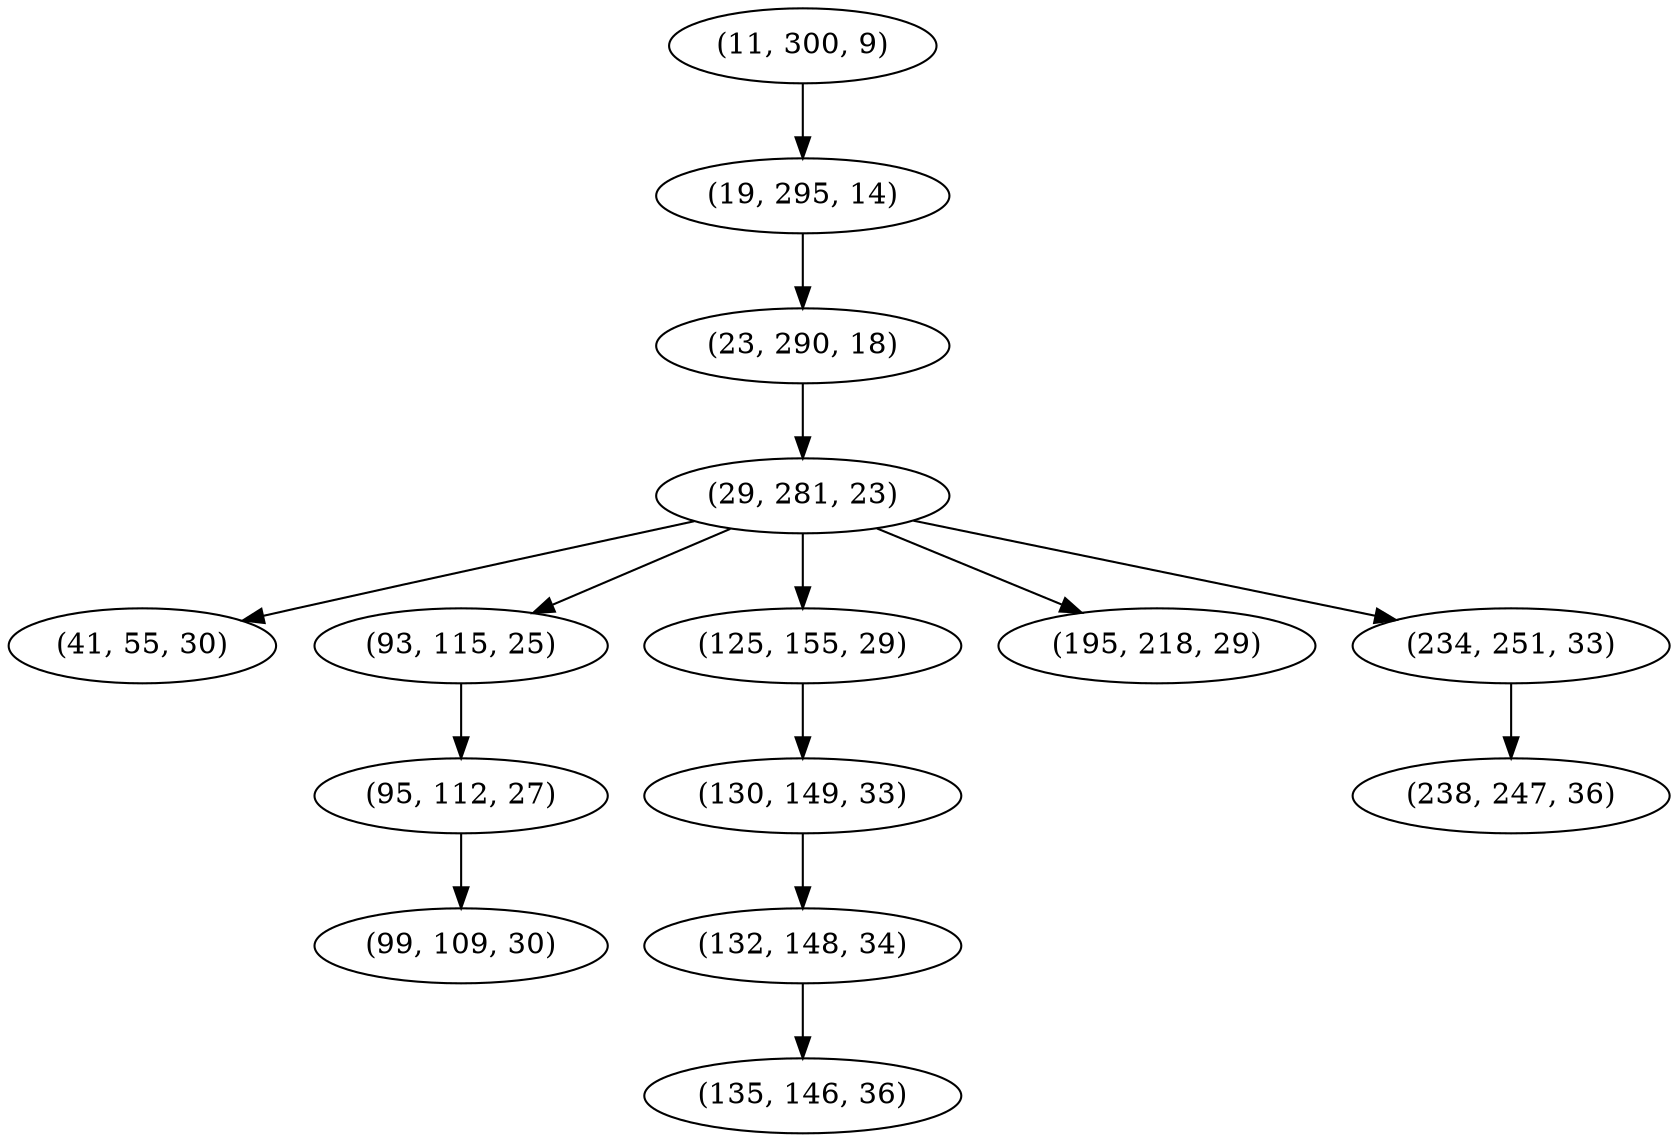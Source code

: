 digraph tree {
    "(11, 300, 9)";
    "(19, 295, 14)";
    "(23, 290, 18)";
    "(29, 281, 23)";
    "(41, 55, 30)";
    "(93, 115, 25)";
    "(95, 112, 27)";
    "(99, 109, 30)";
    "(125, 155, 29)";
    "(130, 149, 33)";
    "(132, 148, 34)";
    "(135, 146, 36)";
    "(195, 218, 29)";
    "(234, 251, 33)";
    "(238, 247, 36)";
    "(11, 300, 9)" -> "(19, 295, 14)";
    "(19, 295, 14)" -> "(23, 290, 18)";
    "(23, 290, 18)" -> "(29, 281, 23)";
    "(29, 281, 23)" -> "(41, 55, 30)";
    "(29, 281, 23)" -> "(93, 115, 25)";
    "(29, 281, 23)" -> "(125, 155, 29)";
    "(29, 281, 23)" -> "(195, 218, 29)";
    "(29, 281, 23)" -> "(234, 251, 33)";
    "(93, 115, 25)" -> "(95, 112, 27)";
    "(95, 112, 27)" -> "(99, 109, 30)";
    "(125, 155, 29)" -> "(130, 149, 33)";
    "(130, 149, 33)" -> "(132, 148, 34)";
    "(132, 148, 34)" -> "(135, 146, 36)";
    "(234, 251, 33)" -> "(238, 247, 36)";
}
